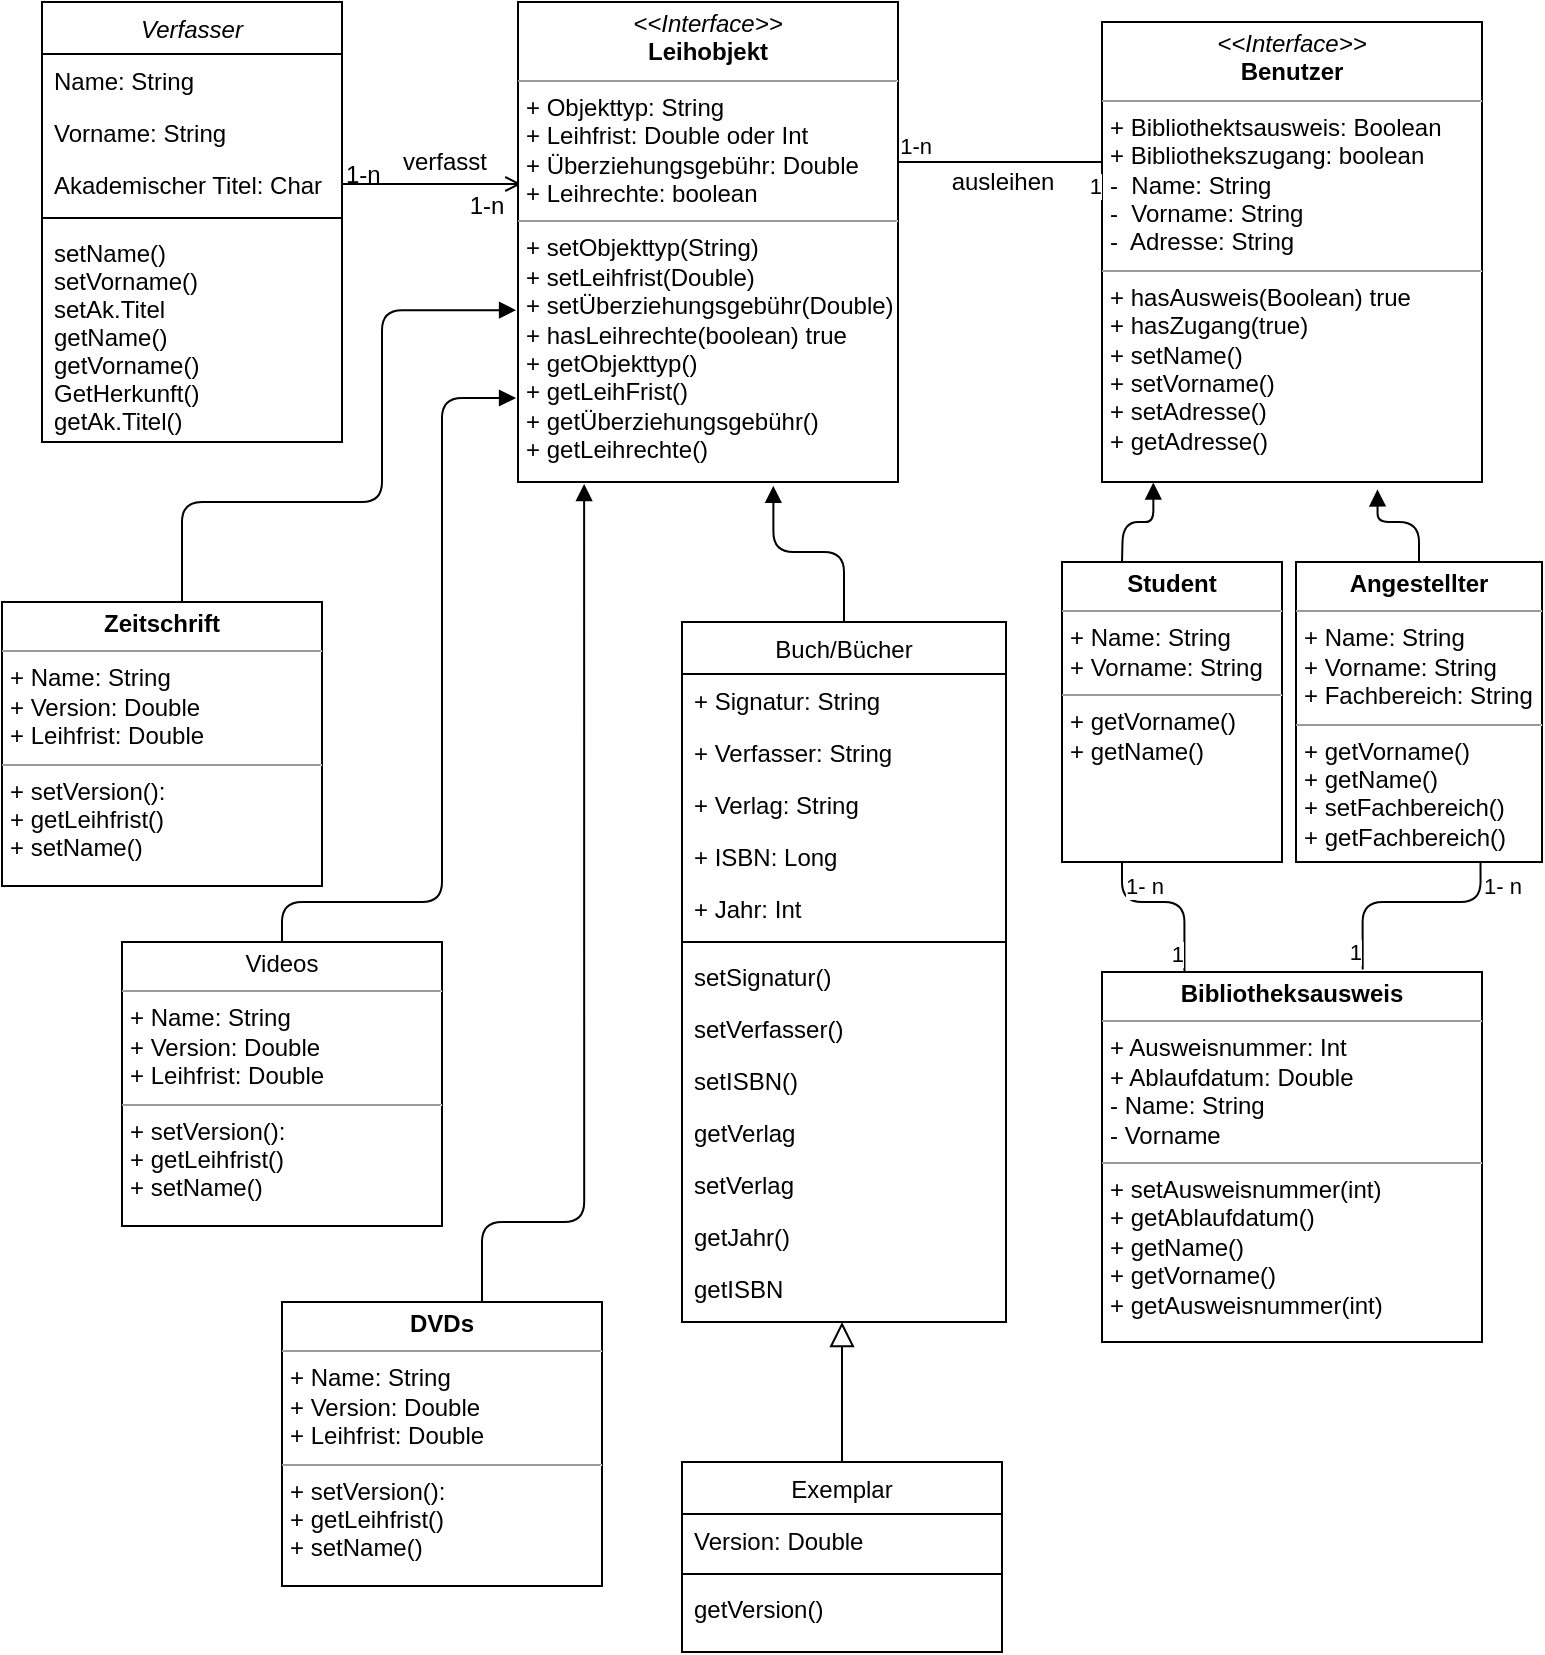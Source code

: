 <mxfile version="14.7.8" type="github">
  <diagram id="C5RBs43oDa-KdzZeNtuy" name="Page-1">
    <mxGraphModel dx="1790" dy="724" grid="1" gridSize="10" guides="1" tooltips="1" connect="1" arrows="1" fold="1" page="1" pageScale="1" pageWidth="827" pageHeight="1169" math="0" shadow="0">
      <root>
        <mxCell id="WIyWlLk6GJQsqaUBKTNV-0" />
        <mxCell id="WIyWlLk6GJQsqaUBKTNV-1" parent="WIyWlLk6GJQsqaUBKTNV-0" />
        <mxCell id="zkfFHV4jXpPFQw0GAbJ--0" value="Verfasser" style="swimlane;fontStyle=2;align=center;verticalAlign=top;childLayout=stackLayout;horizontal=1;startSize=26;horizontalStack=0;resizeParent=1;resizeLast=0;collapsible=1;marginBottom=0;rounded=0;shadow=0;strokeWidth=1;" parent="WIyWlLk6GJQsqaUBKTNV-1" vertex="1">
          <mxGeometry x="40" y="100" width="150" height="220" as="geometry">
            <mxRectangle x="230" y="140" width="160" height="26" as="alternateBounds" />
          </mxGeometry>
        </mxCell>
        <mxCell id="zkfFHV4jXpPFQw0GAbJ--1" value="Name: String" style="text;align=left;verticalAlign=top;spacingLeft=4;spacingRight=4;overflow=hidden;rotatable=0;points=[[0,0.5],[1,0.5]];portConstraint=eastwest;" parent="zkfFHV4jXpPFQw0GAbJ--0" vertex="1">
          <mxGeometry y="26" width="150" height="26" as="geometry" />
        </mxCell>
        <mxCell id="zkfFHV4jXpPFQw0GAbJ--2" value="Vorname: String" style="text;align=left;verticalAlign=top;spacingLeft=4;spacingRight=4;overflow=hidden;rotatable=0;points=[[0,0.5],[1,0.5]];portConstraint=eastwest;rounded=0;shadow=0;html=0;" parent="zkfFHV4jXpPFQw0GAbJ--0" vertex="1">
          <mxGeometry y="52" width="150" height="26" as="geometry" />
        </mxCell>
        <mxCell id="zkfFHV4jXpPFQw0GAbJ--3" value="Akademischer Titel: Char" style="text;align=left;verticalAlign=top;spacingLeft=4;spacingRight=4;overflow=hidden;rotatable=0;points=[[0,0.5],[1,0.5]];portConstraint=eastwest;rounded=0;shadow=0;html=0;" parent="zkfFHV4jXpPFQw0GAbJ--0" vertex="1">
          <mxGeometry y="78" width="150" height="26" as="geometry" />
        </mxCell>
        <mxCell id="zkfFHV4jXpPFQw0GAbJ--4" value="" style="line;html=1;strokeWidth=1;align=left;verticalAlign=middle;spacingTop=-1;spacingLeft=3;spacingRight=3;rotatable=0;labelPosition=right;points=[];portConstraint=eastwest;" parent="zkfFHV4jXpPFQw0GAbJ--0" vertex="1">
          <mxGeometry y="104" width="150" height="8" as="geometry" />
        </mxCell>
        <mxCell id="zkfFHV4jXpPFQw0GAbJ--5" value="setName()&#xa;setVorname()&#xa;setAk.Titel&#xa;getName()&#xa;getVorname()&#xa;GetHerkunft()&#xa;getAk.Titel()&#xa;" style="text;align=left;verticalAlign=top;spacingLeft=4;spacingRight=4;overflow=hidden;rotatable=0;points=[[0,0.5],[1,0.5]];portConstraint=eastwest;" parent="zkfFHV4jXpPFQw0GAbJ--0" vertex="1">
          <mxGeometry y="112" width="150" height="108" as="geometry" />
        </mxCell>
        <mxCell id="zkfFHV4jXpPFQw0GAbJ--13" value="Exemplar" style="swimlane;fontStyle=0;align=center;verticalAlign=top;childLayout=stackLayout;horizontal=1;startSize=26;horizontalStack=0;resizeParent=1;resizeLast=0;collapsible=1;marginBottom=0;rounded=0;shadow=0;strokeWidth=1;" parent="WIyWlLk6GJQsqaUBKTNV-1" vertex="1">
          <mxGeometry x="360" y="830" width="160" height="95" as="geometry">
            <mxRectangle x="340" y="380" width="170" height="26" as="alternateBounds" />
          </mxGeometry>
        </mxCell>
        <mxCell id="zkfFHV4jXpPFQw0GAbJ--14" value="Version: Double" style="text;align=left;verticalAlign=top;spacingLeft=4;spacingRight=4;overflow=hidden;rotatable=0;points=[[0,0.5],[1,0.5]];portConstraint=eastwest;" parent="zkfFHV4jXpPFQw0GAbJ--13" vertex="1">
          <mxGeometry y="26" width="160" height="26" as="geometry" />
        </mxCell>
        <mxCell id="lXsnp66GWYFWpS5bEcnl-11" value="" style="line;html=1;strokeWidth=1;align=left;verticalAlign=middle;spacingTop=-1;spacingLeft=3;spacingRight=3;rotatable=0;labelPosition=right;points=[];portConstraint=eastwest;" vertex="1" parent="zkfFHV4jXpPFQw0GAbJ--13">
          <mxGeometry y="52" width="160" height="8" as="geometry" />
        </mxCell>
        <mxCell id="lXsnp66GWYFWpS5bEcnl-10" value="getVersion()" style="text;align=left;verticalAlign=top;spacingLeft=4;spacingRight=4;overflow=hidden;rotatable=0;points=[[0,0.5],[1,0.5]];portConstraint=eastwest;" vertex="1" parent="zkfFHV4jXpPFQw0GAbJ--13">
          <mxGeometry y="60" width="160" height="26" as="geometry" />
        </mxCell>
        <mxCell id="zkfFHV4jXpPFQw0GAbJ--16" value="" style="endArrow=block;endSize=10;endFill=0;shadow=0;strokeWidth=1;rounded=0;edgeStyle=elbowEdgeStyle;elbow=vertical;" parent="WIyWlLk6GJQsqaUBKTNV-1" source="zkfFHV4jXpPFQw0GAbJ--13" edge="1">
          <mxGeometry width="160" relative="1" as="geometry">
            <mxPoint x="380" y="793" as="sourcePoint" />
            <mxPoint x="440" y="760" as="targetPoint" />
            <Array as="points">
              <mxPoint x="440" y="760" />
              <mxPoint x="440" y="770" />
              <mxPoint x="440" y="790" />
              <mxPoint x="465" y="800" />
              <mxPoint x="465" y="810" />
            </Array>
          </mxGeometry>
        </mxCell>
        <mxCell id="zkfFHV4jXpPFQw0GAbJ--17" value="Buch/Bücher" style="swimlane;fontStyle=0;align=center;verticalAlign=top;childLayout=stackLayout;horizontal=1;startSize=26;horizontalStack=0;resizeParent=1;resizeLast=0;collapsible=1;marginBottom=0;rounded=0;shadow=0;strokeWidth=1;" parent="WIyWlLk6GJQsqaUBKTNV-1" vertex="1">
          <mxGeometry x="360" y="410" width="162" height="350" as="geometry">
            <mxRectangle x="550" y="140" width="160" height="26" as="alternateBounds" />
          </mxGeometry>
        </mxCell>
        <mxCell id="zkfFHV4jXpPFQw0GAbJ--18" value="+ Signatur: String" style="text;align=left;verticalAlign=top;spacingLeft=4;spacingRight=4;overflow=hidden;rotatable=0;points=[[0,0.5],[1,0.5]];portConstraint=eastwest;" parent="zkfFHV4jXpPFQw0GAbJ--17" vertex="1">
          <mxGeometry y="26" width="162" height="26" as="geometry" />
        </mxCell>
        <mxCell id="zkfFHV4jXpPFQw0GAbJ--19" value="+ Verfasser: String" style="text;align=left;verticalAlign=top;spacingLeft=4;spacingRight=4;overflow=hidden;rotatable=0;points=[[0,0.5],[1,0.5]];portConstraint=eastwest;rounded=0;shadow=0;html=0;" parent="zkfFHV4jXpPFQw0GAbJ--17" vertex="1">
          <mxGeometry y="52" width="162" height="26" as="geometry" />
        </mxCell>
        <mxCell id="zkfFHV4jXpPFQw0GAbJ--20" value="+ Verlag: String" style="text;align=left;verticalAlign=top;spacingLeft=4;spacingRight=4;overflow=hidden;rotatable=0;points=[[0,0.5],[1,0.5]];portConstraint=eastwest;rounded=0;shadow=0;html=0;" parent="zkfFHV4jXpPFQw0GAbJ--17" vertex="1">
          <mxGeometry y="78" width="162" height="26" as="geometry" />
        </mxCell>
        <mxCell id="zkfFHV4jXpPFQw0GAbJ--21" value="+ ISBN: Long" style="text;align=left;verticalAlign=top;spacingLeft=4;spacingRight=4;overflow=hidden;rotatable=0;points=[[0,0.5],[1,0.5]];portConstraint=eastwest;rounded=0;shadow=0;html=0;" parent="zkfFHV4jXpPFQw0GAbJ--17" vertex="1">
          <mxGeometry y="104" width="162" height="26" as="geometry" />
        </mxCell>
        <mxCell id="zkfFHV4jXpPFQw0GAbJ--22" value="+ Jahr: Int" style="text;align=left;verticalAlign=top;spacingLeft=4;spacingRight=4;overflow=hidden;rotatable=0;points=[[0,0.5],[1,0.5]];portConstraint=eastwest;rounded=0;shadow=0;html=0;" parent="zkfFHV4jXpPFQw0GAbJ--17" vertex="1">
          <mxGeometry y="130" width="162" height="26" as="geometry" />
        </mxCell>
        <mxCell id="zkfFHV4jXpPFQw0GAbJ--23" value="" style="line;html=1;strokeWidth=1;align=left;verticalAlign=middle;spacingTop=-1;spacingLeft=3;spacingRight=3;rotatable=0;labelPosition=right;points=[];portConstraint=eastwest;" parent="zkfFHV4jXpPFQw0GAbJ--17" vertex="1">
          <mxGeometry y="156" width="162" height="8" as="geometry" />
        </mxCell>
        <mxCell id="zkfFHV4jXpPFQw0GAbJ--24" value="setSignatur()" style="text;align=left;verticalAlign=top;spacingLeft=4;spacingRight=4;overflow=hidden;rotatable=0;points=[[0,0.5],[1,0.5]];portConstraint=eastwest;" parent="zkfFHV4jXpPFQw0GAbJ--17" vertex="1">
          <mxGeometry y="164" width="162" height="26" as="geometry" />
        </mxCell>
        <mxCell id="zkfFHV4jXpPFQw0GAbJ--25" value="setVerfasser()" style="text;align=left;verticalAlign=top;spacingLeft=4;spacingRight=4;overflow=hidden;rotatable=0;points=[[0,0.5],[1,0.5]];portConstraint=eastwest;" parent="zkfFHV4jXpPFQw0GAbJ--17" vertex="1">
          <mxGeometry y="190" width="162" height="26" as="geometry" />
        </mxCell>
        <mxCell id="lXsnp66GWYFWpS5bEcnl-0" value="setISBN()" style="text;align=left;verticalAlign=top;spacingLeft=4;spacingRight=4;overflow=hidden;rotatable=0;points=[[0,0.5],[1,0.5]];portConstraint=eastwest;" vertex="1" parent="zkfFHV4jXpPFQw0GAbJ--17">
          <mxGeometry y="216" width="162" height="26" as="geometry" />
        </mxCell>
        <mxCell id="lXsnp66GWYFWpS5bEcnl-1" value="getVerlag" style="text;align=left;verticalAlign=top;spacingLeft=4;spacingRight=4;overflow=hidden;rotatable=0;points=[[0,0.5],[1,0.5]];portConstraint=eastwest;" vertex="1" parent="zkfFHV4jXpPFQw0GAbJ--17">
          <mxGeometry y="242" width="162" height="26" as="geometry" />
        </mxCell>
        <mxCell id="lXsnp66GWYFWpS5bEcnl-2" value="setVerlag" style="text;align=left;verticalAlign=top;spacingLeft=4;spacingRight=4;overflow=hidden;rotatable=0;points=[[0,0.5],[1,0.5]];portConstraint=eastwest;" vertex="1" parent="zkfFHV4jXpPFQw0GAbJ--17">
          <mxGeometry y="268" width="162" height="26" as="geometry" />
        </mxCell>
        <mxCell id="lXsnp66GWYFWpS5bEcnl-3" value="getJahr()" style="text;align=left;verticalAlign=top;spacingLeft=4;spacingRight=4;overflow=hidden;rotatable=0;points=[[0,0.5],[1,0.5]];portConstraint=eastwest;" vertex="1" parent="zkfFHV4jXpPFQw0GAbJ--17">
          <mxGeometry y="294" width="162" height="26" as="geometry" />
        </mxCell>
        <mxCell id="lXsnp66GWYFWpS5bEcnl-4" value="getISBN" style="text;align=left;verticalAlign=top;spacingLeft=4;spacingRight=4;overflow=hidden;rotatable=0;points=[[0,0.5],[1,0.5]];portConstraint=eastwest;" vertex="1" parent="zkfFHV4jXpPFQw0GAbJ--17">
          <mxGeometry y="320" width="162" height="26" as="geometry" />
        </mxCell>
        <mxCell id="zkfFHV4jXpPFQw0GAbJ--26" value="" style="endArrow=open;shadow=0;strokeWidth=1;rounded=0;endFill=1;edgeStyle=elbowEdgeStyle;elbow=vertical;entryX=0.009;entryY=0.381;entryDx=0;entryDy=0;entryPerimeter=0;" parent="WIyWlLk6GJQsqaUBKTNV-1" source="zkfFHV4jXpPFQw0GAbJ--0" target="lXsnp66GWYFWpS5bEcnl-42" edge="1">
          <mxGeometry x="0.5" y="41" relative="1" as="geometry">
            <mxPoint x="200" y="172" as="sourcePoint" />
            <mxPoint x="389" y="470" as="targetPoint" />
            <mxPoint x="-40" y="32" as="offset" />
            <Array as="points">
              <mxPoint x="260" y="191" />
              <mxPoint x="260" y="170" />
            </Array>
          </mxGeometry>
        </mxCell>
        <mxCell id="zkfFHV4jXpPFQw0GAbJ--27" value="1-n" style="resizable=0;align=left;verticalAlign=bottom;labelBackgroundColor=none;fontSize=12;" parent="zkfFHV4jXpPFQw0GAbJ--26" connectable="0" vertex="1">
          <mxGeometry x="-1" relative="1" as="geometry">
            <mxPoint y="4" as="offset" />
          </mxGeometry>
        </mxCell>
        <mxCell id="zkfFHV4jXpPFQw0GAbJ--28" value="1-n" style="resizable=0;align=right;verticalAlign=bottom;labelBackgroundColor=none;fontSize=12;" parent="zkfFHV4jXpPFQw0GAbJ--26" connectable="0" vertex="1">
          <mxGeometry x="1" relative="1" as="geometry">
            <mxPoint x="-7" y="19" as="offset" />
          </mxGeometry>
        </mxCell>
        <mxCell id="zkfFHV4jXpPFQw0GAbJ--29" value="verfasst" style="text;html=1;resizable=0;points=[];;align=center;verticalAlign=middle;labelBackgroundColor=none;rounded=0;shadow=0;strokeWidth=1;fontSize=12;" parent="zkfFHV4jXpPFQw0GAbJ--26" vertex="1" connectable="0">
          <mxGeometry x="0.5" y="49" relative="1" as="geometry">
            <mxPoint x="-17" y="38" as="offset" />
          </mxGeometry>
        </mxCell>
        <mxCell id="lXsnp66GWYFWpS5bEcnl-12" value="&lt;p style=&quot;margin: 0px ; margin-top: 4px ; text-align: center&quot;&gt;&lt;i&gt;&amp;lt;&amp;lt;Interface&amp;gt;&amp;gt;&lt;/i&gt;&lt;br&gt;&lt;b&gt;Benutzer&lt;/b&gt;&lt;/p&gt;&lt;hr size=&quot;1&quot;&gt;&lt;p style=&quot;margin: 0px ; margin-left: 4px&quot;&gt;+ Bibliothektsausweis: Boolean&lt;br&gt;+ Bibliothekszugang: boolean&lt;/p&gt;&lt;p style=&quot;margin: 0px ; margin-left: 4px&quot;&gt;-&amp;nbsp; Name: String&lt;/p&gt;&lt;p style=&quot;margin: 0px ; margin-left: 4px&quot;&gt;-&amp;nbsp; Vorname: String&lt;/p&gt;&lt;p style=&quot;margin: 0px ; margin-left: 4px&quot;&gt;-&amp;nbsp; Adresse: String&lt;br&gt;&lt;/p&gt;&lt;hr size=&quot;1&quot;&gt;&lt;p style=&quot;margin: 0px ; margin-left: 4px&quot;&gt;+ hasAusweis(Boolean) true&lt;br&gt;+ hasZugang(true)&lt;/p&gt;&lt;p style=&quot;margin: 0px ; margin-left: 4px&quot;&gt;+ setName()&lt;/p&gt;&lt;p style=&quot;margin: 0px ; margin-left: 4px&quot;&gt;+ setVorname()&lt;/p&gt;&lt;p style=&quot;margin: 0px ; margin-left: 4px&quot;&gt;+ setAdresse()&lt;/p&gt;&lt;p style=&quot;margin: 0px ; margin-left: 4px&quot;&gt;+ getAdresse()&lt;br&gt;&lt;/p&gt;" style="verticalAlign=top;align=left;overflow=fill;fontSize=12;fontFamily=Helvetica;html=1;" vertex="1" parent="WIyWlLk6GJQsqaUBKTNV-1">
          <mxGeometry x="570" y="110" width="190" height="230" as="geometry" />
        </mxCell>
        <mxCell id="lXsnp66GWYFWpS5bEcnl-14" value="&lt;p style=&quot;margin: 0px ; margin-top: 4px ; text-align: center&quot;&gt;&lt;b&gt;Bibliotheksausweis&lt;/b&gt;&lt;/p&gt;&lt;hr size=&quot;1&quot;&gt;&lt;p style=&quot;margin: 0px ; margin-left: 4px&quot;&gt;+ Ausweisnummer: Int&lt;/p&gt;&lt;p style=&quot;margin: 0px ; margin-left: 4px&quot;&gt;+ Ablaufdatum: Double&lt;/p&gt;&lt;p style=&quot;margin: 0px ; margin-left: 4px&quot;&gt;- Name: String&lt;/p&gt;&lt;p style=&quot;margin: 0px ; margin-left: 4px&quot;&gt;- Vorname&lt;br&gt;&lt;/p&gt;&lt;hr size=&quot;1&quot;&gt;&lt;p style=&quot;margin: 0px ; margin-left: 4px&quot;&gt;+ setAusweisnummer(int)&lt;/p&gt;&lt;p style=&quot;margin: 0px ; margin-left: 4px&quot;&gt;+ getAblaufdatum()&lt;/p&gt;&lt;p style=&quot;margin: 0px ; margin-left: 4px&quot;&gt;+ getName()&lt;/p&gt;&lt;p style=&quot;margin: 0px ; margin-left: 4px&quot;&gt;+ getVorname()&lt;/p&gt;&lt;p style=&quot;margin: 0px ; margin-left: 4px&quot;&gt;+ getAusweisnummer(int)&lt;/p&gt;" style="verticalAlign=top;align=left;overflow=fill;fontSize=12;fontFamily=Helvetica;html=1;" vertex="1" parent="WIyWlLk6GJQsqaUBKTNV-1">
          <mxGeometry x="570" y="585" width="190" height="185" as="geometry" />
        </mxCell>
        <mxCell id="lXsnp66GWYFWpS5bEcnl-17" value="" style="endArrow=none;html=1;edgeStyle=orthogonalEdgeStyle;" edge="1" parent="WIyWlLk6GJQsqaUBKTNV-1">
          <mxGeometry relative="1" as="geometry">
            <mxPoint x="460" y="180" as="sourcePoint" />
            <mxPoint x="570" y="180" as="targetPoint" />
          </mxGeometry>
        </mxCell>
        <mxCell id="lXsnp66GWYFWpS5bEcnl-19" value="1" style="edgeLabel;resizable=0;html=1;align=right;verticalAlign=bottom;" connectable="0" vertex="1" parent="lXsnp66GWYFWpS5bEcnl-17">
          <mxGeometry x="1" relative="1" as="geometry">
            <mxPoint y="20" as="offset" />
          </mxGeometry>
        </mxCell>
        <mxCell id="lXsnp66GWYFWpS5bEcnl-20" value="ausleihen" style="text;html=1;resizable=0;autosize=1;align=center;verticalAlign=middle;points=[];fillColor=none;strokeColor=none;rounded=0;" vertex="1" parent="WIyWlLk6GJQsqaUBKTNV-1">
          <mxGeometry x="485" y="180" width="70" height="20" as="geometry" />
        </mxCell>
        <mxCell id="lXsnp66GWYFWpS5bEcnl-21" value="&lt;p style=&quot;margin: 0px ; margin-top: 4px ; text-align: center&quot;&gt;&lt;b&gt;Student&lt;/b&gt;&lt;/p&gt;&lt;hr size=&quot;1&quot;&gt;&lt;p style=&quot;margin: 0px ; margin-left: 4px&quot;&gt;+ Name: String&lt;/p&gt;&lt;p style=&quot;margin: 0px ; margin-left: 4px&quot;&gt;+ Vorname: String&lt;br&gt;&lt;/p&gt;&lt;hr size=&quot;1&quot;&gt;&lt;p style=&quot;margin: 0px ; margin-left: 4px&quot;&gt;+ getVorname()&lt;/p&gt;&lt;p style=&quot;margin: 0px ; margin-left: 4px&quot;&gt;+ getName()&lt;br&gt;&lt;/p&gt;" style="verticalAlign=top;align=left;overflow=fill;fontSize=12;fontFamily=Helvetica;html=1;" vertex="1" parent="WIyWlLk6GJQsqaUBKTNV-1">
          <mxGeometry x="550" y="380" width="110" height="150" as="geometry" />
        </mxCell>
        <mxCell id="lXsnp66GWYFWpS5bEcnl-30" value="" style="endArrow=block;endFill=1;html=1;edgeStyle=orthogonalEdgeStyle;align=left;verticalAlign=top;entryX=0.135;entryY=1.001;entryDx=0;entryDy=0;entryPerimeter=0;" edge="1" parent="WIyWlLk6GJQsqaUBKTNV-1" target="lXsnp66GWYFWpS5bEcnl-12">
          <mxGeometry x="0.287" y="-17" relative="1" as="geometry">
            <mxPoint x="580" y="380" as="sourcePoint" />
            <mxPoint x="740" y="380" as="targetPoint" />
            <mxPoint x="-3" y="10" as="offset" />
          </mxGeometry>
        </mxCell>
        <mxCell id="lXsnp66GWYFWpS5bEcnl-32" value="&lt;p style=&quot;margin: 0px ; margin-top: 4px ; text-align: center&quot;&gt;&lt;b&gt;Angestellter&lt;/b&gt;&lt;/p&gt;&lt;hr size=&quot;1&quot;&gt;&lt;p style=&quot;margin: 0px ; margin-left: 4px&quot;&gt;+ Name: String&lt;/p&gt;&lt;p style=&quot;margin: 0px ; margin-left: 4px&quot;&gt;+ Vorname: String&lt;/p&gt;&lt;p style=&quot;margin: 0px ; margin-left: 4px&quot;&gt;+ Fachbereich: String&lt;br&gt;&lt;/p&gt;&lt;hr size=&quot;1&quot;&gt;&lt;p style=&quot;margin: 0px ; margin-left: 4px&quot;&gt;+ getVorname()&lt;/p&gt;&lt;p style=&quot;margin: 0px ; margin-left: 4px&quot;&gt;+ getName()&lt;/p&gt;&lt;p style=&quot;margin: 0px ; margin-left: 4px&quot;&gt;+ setFachbereich()&lt;/p&gt;&lt;p style=&quot;margin: 0px ; margin-left: 4px&quot;&gt;+ getFachbereich()&lt;br&gt;&lt;/p&gt;" style="verticalAlign=top;align=left;overflow=fill;fontSize=12;fontFamily=Helvetica;html=1;" vertex="1" parent="WIyWlLk6GJQsqaUBKTNV-1">
          <mxGeometry x="667" y="380" width="123" height="150" as="geometry" />
        </mxCell>
        <mxCell id="lXsnp66GWYFWpS5bEcnl-33" value="" style="endArrow=none;html=1;edgeStyle=orthogonalEdgeStyle;entryX=0.217;entryY=-0.001;entryDx=0;entryDy=0;entryPerimeter=0;" edge="1" parent="WIyWlLk6GJQsqaUBKTNV-1" source="lXsnp66GWYFWpS5bEcnl-21" target="lXsnp66GWYFWpS5bEcnl-14">
          <mxGeometry relative="1" as="geometry">
            <mxPoint x="560" y="500" as="sourcePoint" />
            <mxPoint x="690" y="540" as="targetPoint" />
            <Array as="points">
              <mxPoint x="580" y="550" />
              <mxPoint x="611" y="550" />
            </Array>
          </mxGeometry>
        </mxCell>
        <mxCell id="lXsnp66GWYFWpS5bEcnl-34" value="1- n" style="edgeLabel;resizable=0;html=1;align=left;verticalAlign=bottom;" connectable="0" vertex="1" parent="lXsnp66GWYFWpS5bEcnl-33">
          <mxGeometry x="-1" relative="1" as="geometry">
            <mxPoint y="20" as="offset" />
          </mxGeometry>
        </mxCell>
        <mxCell id="lXsnp66GWYFWpS5bEcnl-35" value="1" style="edgeLabel;resizable=0;html=1;align=right;verticalAlign=bottom;" connectable="0" vertex="1" parent="lXsnp66GWYFWpS5bEcnl-33">
          <mxGeometry x="1" relative="1" as="geometry" />
        </mxCell>
        <mxCell id="lXsnp66GWYFWpS5bEcnl-36" value="" style="endArrow=none;html=1;edgeStyle=orthogonalEdgeStyle;exitX=0.75;exitY=1;exitDx=0;exitDy=0;entryX=0.686;entryY=-0.007;entryDx=0;entryDy=0;entryPerimeter=0;" edge="1" parent="WIyWlLk6GJQsqaUBKTNV-1" source="lXsnp66GWYFWpS5bEcnl-32" target="lXsnp66GWYFWpS5bEcnl-14">
          <mxGeometry relative="1" as="geometry">
            <mxPoint x="590" y="500" as="sourcePoint" />
            <mxPoint x="700" y="580" as="targetPoint" />
            <Array as="points">
              <mxPoint x="759" y="550" />
              <mxPoint x="700" y="550" />
            </Array>
          </mxGeometry>
        </mxCell>
        <mxCell id="lXsnp66GWYFWpS5bEcnl-37" value="1- n" style="edgeLabel;resizable=0;html=1;align=left;verticalAlign=bottom;" connectable="0" vertex="1" parent="lXsnp66GWYFWpS5bEcnl-36">
          <mxGeometry x="-1" relative="1" as="geometry">
            <mxPoint y="20" as="offset" />
          </mxGeometry>
        </mxCell>
        <mxCell id="lXsnp66GWYFWpS5bEcnl-38" value="1" style="edgeLabel;resizable=0;html=1;align=right;verticalAlign=bottom;" connectable="0" vertex="1" parent="lXsnp66GWYFWpS5bEcnl-36">
          <mxGeometry x="1" relative="1" as="geometry" />
        </mxCell>
        <mxCell id="lXsnp66GWYFWpS5bEcnl-39" value="" style="endArrow=block;endFill=1;html=1;edgeStyle=orthogonalEdgeStyle;align=left;verticalAlign=top;entryX=0.725;entryY=1.016;entryDx=0;entryDy=0;entryPerimeter=0;" edge="1" parent="WIyWlLk6GJQsqaUBKTNV-1" source="lXsnp66GWYFWpS5bEcnl-32" target="lXsnp66GWYFWpS5bEcnl-12">
          <mxGeometry x="-0.47" y="-16" relative="1" as="geometry">
            <mxPoint x="747" y="220" as="sourcePoint" />
            <mxPoint x="747" y="220" as="targetPoint" />
            <mxPoint x="13" y="6" as="offset" />
          </mxGeometry>
        </mxCell>
        <mxCell id="lXsnp66GWYFWpS5bEcnl-42" value="&lt;p style=&quot;margin: 0px ; margin-top: 4px ; text-align: center&quot;&gt;&lt;i&gt;&amp;lt;&amp;lt;Interface&amp;gt;&amp;gt;&lt;/i&gt;&lt;br&gt;&lt;b&gt;Leihobjekt&lt;/b&gt;&lt;/p&gt;&lt;hr size=&quot;1&quot;&gt;&lt;p style=&quot;margin: 0px ; margin-left: 4px&quot;&gt;+ Objekttyp: String&lt;br&gt;+ Leihfrist: Double oder Int&lt;/p&gt;&lt;p style=&quot;margin: 0px ; margin-left: 4px&quot;&gt;+ Überziehungsgebühr: Double&lt;/p&gt;&lt;p style=&quot;margin: 0px ; margin-left: 4px&quot;&gt;+ Leihrechte: boolean&lt;br&gt;&lt;/p&gt;&lt;hr size=&quot;1&quot;&gt;&lt;p style=&quot;margin: 0px ; margin-left: 4px&quot;&gt;+ setObjekttyp(String)&lt;br&gt;+ setLeihfrist(Double)&lt;/p&gt;&lt;p style=&quot;margin: 0px ; margin-left: 4px&quot;&gt;+ setÜberziehungsgebühr(Double)&lt;/p&gt;&lt;p style=&quot;margin: 0px ; margin-left: 4px&quot;&gt;+ hasLeihrechte(boolean) true&lt;/p&gt;&lt;p style=&quot;margin: 0px ; margin-left: 4px&quot;&gt;+ getObjekttyp()&lt;/p&gt;&lt;p style=&quot;margin: 0px ; margin-left: 4px&quot;&gt;+ getLeihFrist()&lt;/p&gt;&lt;p style=&quot;margin: 0px ; margin-left: 4px&quot;&gt;+ getÜberziehungsgebühr()&lt;/p&gt;&lt;p style=&quot;margin: 0px ; margin-left: 4px&quot;&gt;+ getLeihrechte()&lt;br&gt;&lt;/p&gt;" style="verticalAlign=top;align=left;overflow=fill;fontSize=12;fontFamily=Helvetica;html=1;" vertex="1" parent="WIyWlLk6GJQsqaUBKTNV-1">
          <mxGeometry x="278" y="100" width="190" height="240" as="geometry" />
        </mxCell>
        <mxCell id="lXsnp66GWYFWpS5bEcnl-43" value="1-n" style="edgeLabel;resizable=0;html=1;align=right;verticalAlign=bottom;" connectable="0" vertex="1" parent="WIyWlLk6GJQsqaUBKTNV-1">
          <mxGeometry x="485" y="180" as="geometry" />
        </mxCell>
        <mxCell id="lXsnp66GWYFWpS5bEcnl-45" value="" style="endArrow=block;endFill=1;html=1;edgeStyle=orthogonalEdgeStyle;align=left;verticalAlign=top;entryX=0.672;entryY=1.008;entryDx=0;entryDy=0;entryPerimeter=0;exitX=0.5;exitY=0;exitDx=0;exitDy=0;" edge="1" parent="WIyWlLk6GJQsqaUBKTNV-1" source="zkfFHV4jXpPFQw0GAbJ--17" target="lXsnp66GWYFWpS5bEcnl-42">
          <mxGeometry x="-0.613" y="-39" relative="1" as="geometry">
            <mxPoint x="240" y="370" as="sourcePoint" />
            <mxPoint x="400" y="370" as="targetPoint" />
            <mxPoint as="offset" />
          </mxGeometry>
        </mxCell>
        <mxCell id="lXsnp66GWYFWpS5bEcnl-47" value="&lt;p style=&quot;margin: 0px ; margin-top: 4px ; text-align: center&quot;&gt;&lt;b&gt;Zeitschrift&lt;/b&gt;&lt;/p&gt;&lt;hr size=&quot;1&quot;&gt;&lt;p style=&quot;margin: 0px ; margin-left: 4px&quot;&gt;+ Name: String&lt;/p&gt;&lt;p style=&quot;margin: 0px ; margin-left: 4px&quot;&gt;+ Version: Double&lt;/p&gt;&lt;p style=&quot;margin: 0px ; margin-left: 4px&quot;&gt;+ Leihfrist: Double&lt;/p&gt;&lt;hr size=&quot;1&quot;&gt;&lt;p style=&quot;margin: 0px ; margin-left: 4px&quot;&gt;+ setVersion(): &lt;br&gt;&lt;/p&gt;&lt;p style=&quot;margin: 0px ; margin-left: 4px&quot;&gt;+ getLeihfrist() &lt;br&gt;&lt;/p&gt;&lt;p style=&quot;margin: 0px ; margin-left: 4px&quot;&gt;+ setName()&lt;br&gt;&lt;/p&gt;" style="verticalAlign=top;align=left;overflow=fill;fontSize=12;fontFamily=Helvetica;html=1;" vertex="1" parent="WIyWlLk6GJQsqaUBKTNV-1">
          <mxGeometry x="20" y="400" width="160" height="142" as="geometry" />
        </mxCell>
        <mxCell id="lXsnp66GWYFWpS5bEcnl-48" value="&lt;p style=&quot;margin: 0px ; margin-top: 4px ; text-align: center&quot;&gt;Videos&lt;/p&gt;&lt;hr size=&quot;1&quot;&gt;&lt;p style=&quot;margin: 0px ; margin-left: 4px&quot;&gt;+ Name: String&lt;/p&gt;&lt;p style=&quot;margin: 0px ; margin-left: 4px&quot;&gt;+ Version: Double&lt;/p&gt;&lt;p style=&quot;margin: 0px ; margin-left: 4px&quot;&gt;+ Leihfrist: Double&lt;/p&gt;&lt;hr size=&quot;1&quot;&gt;&lt;p style=&quot;margin: 0px ; margin-left: 4px&quot;&gt;+ setVersion(): &lt;br&gt;&lt;/p&gt;&lt;p style=&quot;margin: 0px ; margin-left: 4px&quot;&gt;+ getLeihfrist() &lt;br&gt;&lt;/p&gt;&lt;p style=&quot;margin: 0px ; margin-left: 4px&quot;&gt;+ setName()&lt;br&gt;&lt;/p&gt;" style="verticalAlign=top;align=left;overflow=fill;fontSize=12;fontFamily=Helvetica;html=1;" vertex="1" parent="WIyWlLk6GJQsqaUBKTNV-1">
          <mxGeometry x="80" y="570" width="160" height="142" as="geometry" />
        </mxCell>
        <mxCell id="lXsnp66GWYFWpS5bEcnl-49" value="&lt;p style=&quot;margin: 0px ; margin-top: 4px ; text-align: center&quot;&gt;&lt;b&gt;DVDs&lt;/b&gt;&lt;/p&gt;&lt;hr size=&quot;1&quot;&gt;&lt;p style=&quot;margin: 0px ; margin-left: 4px&quot;&gt;+ Name: String&lt;/p&gt;&lt;p style=&quot;margin: 0px ; margin-left: 4px&quot;&gt;+ Version: Double&lt;/p&gt;&lt;p style=&quot;margin: 0px ; margin-left: 4px&quot;&gt;+ Leihfrist: Double&lt;/p&gt;&lt;hr size=&quot;1&quot;&gt;&lt;p style=&quot;margin: 0px ; margin-left: 4px&quot;&gt;+ setVersion(): &lt;br&gt;&lt;/p&gt;&lt;p style=&quot;margin: 0px ; margin-left: 4px&quot;&gt;+ getLeihfrist() &lt;br&gt;&lt;/p&gt;&lt;p style=&quot;margin: 0px ; margin-left: 4px&quot;&gt;+ setName()&lt;br&gt;&lt;/p&gt;" style="verticalAlign=top;align=left;overflow=fill;fontSize=12;fontFamily=Helvetica;html=1;" vertex="1" parent="WIyWlLk6GJQsqaUBKTNV-1">
          <mxGeometry x="160" y="750" width="160" height="142" as="geometry" />
        </mxCell>
        <mxCell id="lXsnp66GWYFWpS5bEcnl-50" value="" style="endArrow=block;endFill=1;html=1;edgeStyle=orthogonalEdgeStyle;align=left;verticalAlign=top;entryX=-0.005;entryY=0.642;entryDx=0;entryDy=0;entryPerimeter=0;" edge="1" parent="WIyWlLk6GJQsqaUBKTNV-1" target="lXsnp66GWYFWpS5bEcnl-42">
          <mxGeometry x="-0.425" y="-30" relative="1" as="geometry">
            <mxPoint x="110" y="400" as="sourcePoint" />
            <mxPoint x="270" y="400" as="targetPoint" />
            <Array as="points">
              <mxPoint x="110" y="350" />
              <mxPoint x="210" y="350" />
              <mxPoint x="210" y="254" />
            </Array>
            <mxPoint as="offset" />
          </mxGeometry>
        </mxCell>
        <mxCell id="lXsnp66GWYFWpS5bEcnl-52" value="" style="endArrow=block;endFill=1;html=1;edgeStyle=orthogonalEdgeStyle;align=left;verticalAlign=top;entryX=-0.005;entryY=0.825;entryDx=0;entryDy=0;entryPerimeter=0;" edge="1" parent="WIyWlLk6GJQsqaUBKTNV-1" target="lXsnp66GWYFWpS5bEcnl-42">
          <mxGeometry x="-0.486" y="-22" relative="1" as="geometry">
            <mxPoint x="160" y="570" as="sourcePoint" />
            <mxPoint x="320" y="570" as="targetPoint" />
            <Array as="points">
              <mxPoint x="160" y="550" />
              <mxPoint x="240" y="550" />
              <mxPoint x="240" y="298" />
            </Array>
            <mxPoint x="-2" y="10" as="offset" />
          </mxGeometry>
        </mxCell>
        <mxCell id="lXsnp66GWYFWpS5bEcnl-54" value="" style="endArrow=block;endFill=1;html=1;edgeStyle=orthogonalEdgeStyle;align=left;verticalAlign=top;entryX=0.174;entryY=1.004;entryDx=0;entryDy=0;entryPerimeter=0;" edge="1" parent="WIyWlLk6GJQsqaUBKTNV-1" target="lXsnp66GWYFWpS5bEcnl-42">
          <mxGeometry x="-0.652" y="-10" relative="1" as="geometry">
            <mxPoint x="260" y="750" as="sourcePoint" />
            <mxPoint x="420" y="750" as="targetPoint" />
            <Array as="points">
              <mxPoint x="260" y="710" />
              <mxPoint x="311" y="710" />
            </Array>
            <mxPoint as="offset" />
          </mxGeometry>
        </mxCell>
      </root>
    </mxGraphModel>
  </diagram>
</mxfile>
